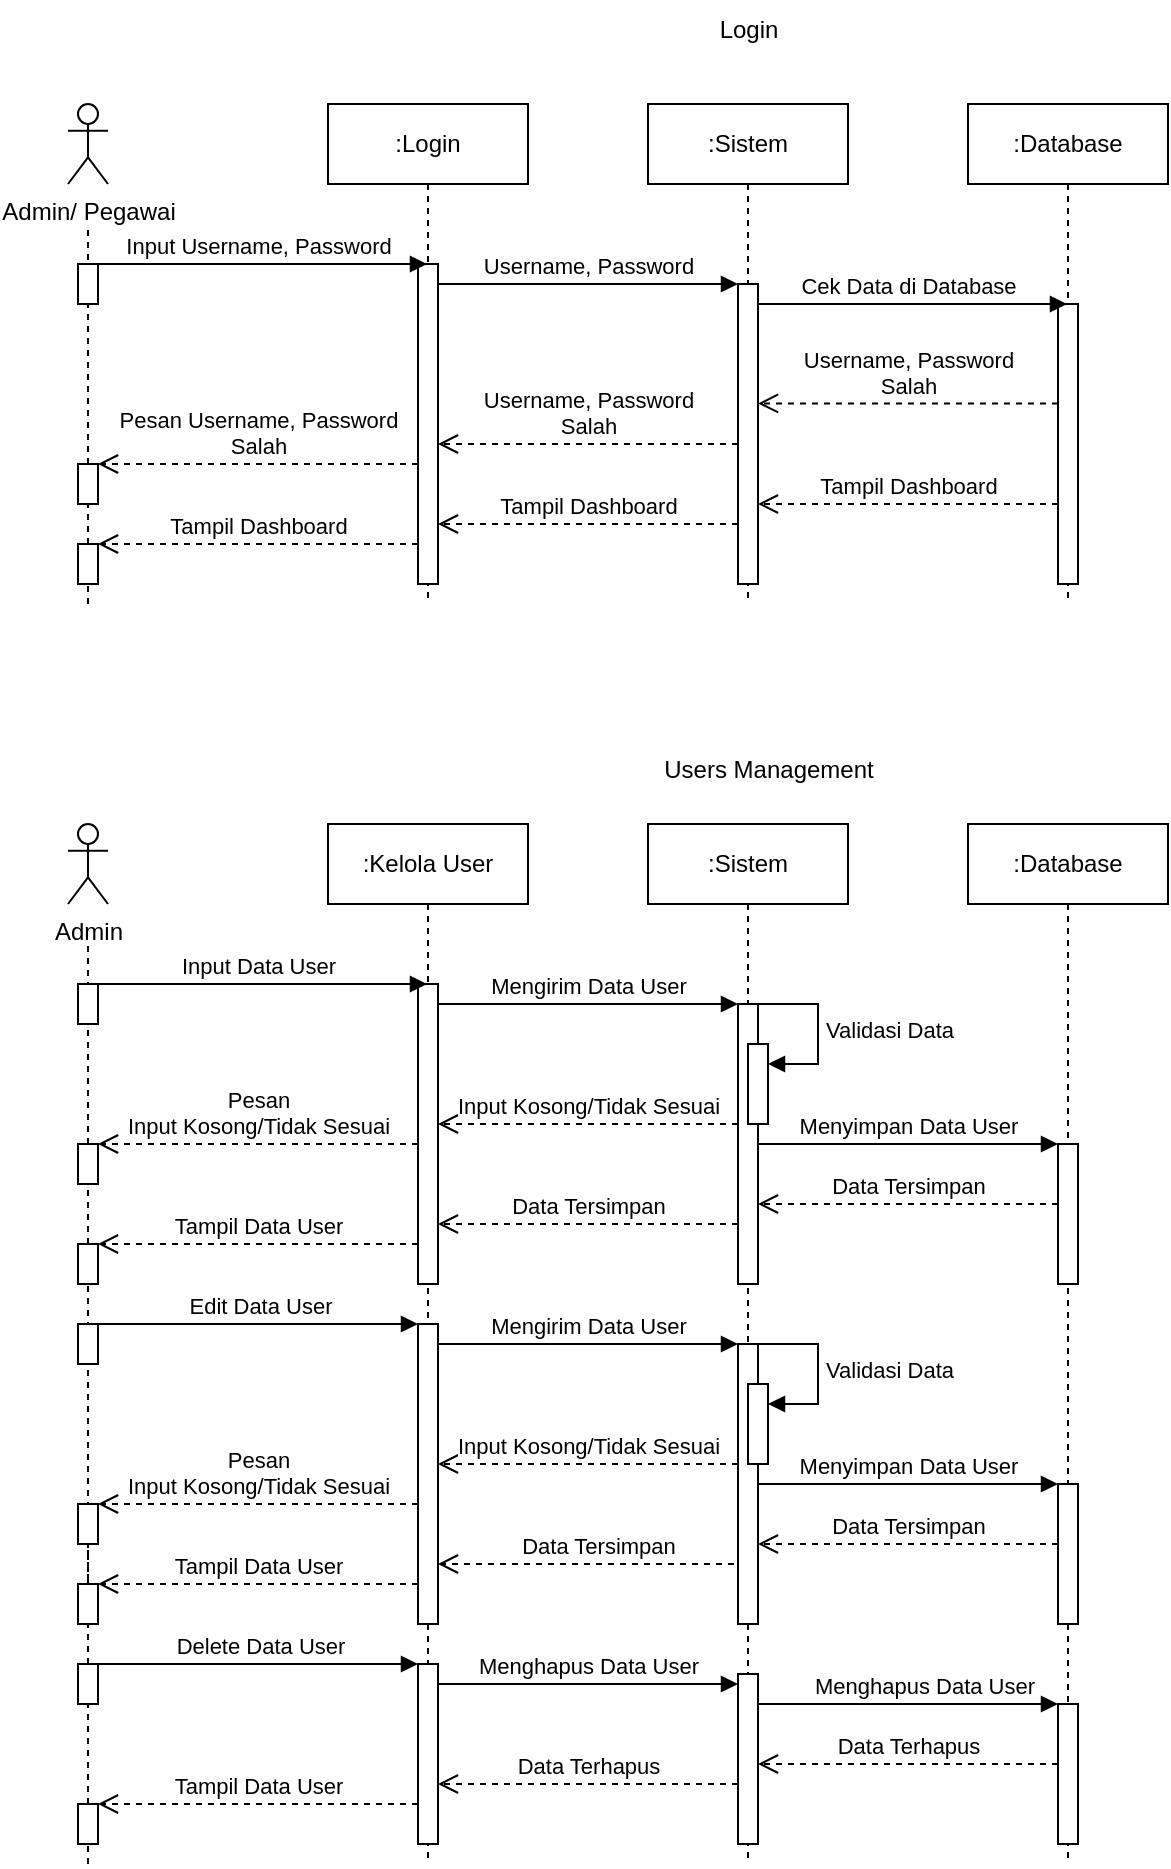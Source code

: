 <mxfile version="21.3.6" type="github">
  <diagram name="Page-1" id="2YBvvXClWsGukQMizWep">
    <mxGraphModel dx="2223" dy="1788" grid="1" gridSize="10" guides="1" tooltips="1" connect="1" arrows="1" fold="1" page="1" pageScale="1" pageWidth="850" pageHeight="1100" math="0" shadow="0">
      <root>
        <mxCell id="0" />
        <mxCell id="1" parent="0" />
        <mxCell id="AbnGZHNqVaBBbmz9DV2W-30" value=":Sistem" style="shape=umlLifeline;perimeter=lifelinePerimeter;whiteSpace=wrap;html=1;container=0;dropTarget=0;collapsible=0;recursiveResize=0;outlineConnect=0;portConstraint=eastwest;newEdgeStyle={&quot;edgeStyle&quot;:&quot;elbowEdgeStyle&quot;,&quot;elbow&quot;:&quot;vertical&quot;,&quot;curved&quot;:0,&quot;rounded&quot;:0};" vertex="1" parent="1">
          <mxGeometry x="260" y="400" width="100" height="520" as="geometry" />
        </mxCell>
        <mxCell id="AbnGZHNqVaBBbmz9DV2W-31" value="" style="html=1;points=[];perimeter=orthogonalPerimeter;outlineConnect=0;targetShapes=umlLifeline;portConstraint=eastwest;newEdgeStyle={&quot;edgeStyle&quot;:&quot;elbowEdgeStyle&quot;,&quot;elbow&quot;:&quot;vertical&quot;,&quot;curved&quot;:0,&quot;rounded&quot;:0};" vertex="1" parent="AbnGZHNqVaBBbmz9DV2W-30">
          <mxGeometry x="45" y="90" width="10" height="140" as="geometry" />
        </mxCell>
        <mxCell id="AbnGZHNqVaBBbmz9DV2W-142" value="" style="html=1;points=[];perimeter=orthogonalPerimeter;outlineConnect=0;targetShapes=umlLifeline;portConstraint=eastwest;newEdgeStyle={&quot;edgeStyle&quot;:&quot;elbowEdgeStyle&quot;,&quot;elbow&quot;:&quot;vertical&quot;,&quot;curved&quot;:0,&quot;rounded&quot;:0};" vertex="1" parent="AbnGZHNqVaBBbmz9DV2W-30">
          <mxGeometry x="50" y="110" width="10" height="40" as="geometry" />
        </mxCell>
        <mxCell id="AbnGZHNqVaBBbmz9DV2W-143" value="Validasi Data" style="html=1;align=left;spacingLeft=2;endArrow=block;rounded=0;edgeStyle=orthogonalEdgeStyle;curved=0;rounded=0;" edge="1" target="AbnGZHNqVaBBbmz9DV2W-142" parent="AbnGZHNqVaBBbmz9DV2W-30">
          <mxGeometry relative="1" as="geometry">
            <mxPoint x="55" y="90" as="sourcePoint" />
            <Array as="points">
              <mxPoint x="85" y="120" />
            </Array>
          </mxGeometry>
        </mxCell>
        <mxCell id="AbnGZHNqVaBBbmz9DV2W-147" value="Validasi Data" style="html=1;align=left;spacingLeft=2;endArrow=block;rounded=0;edgeStyle=orthogonalEdgeStyle;curved=0;rounded=0;" edge="1" target="AbnGZHNqVaBBbmz9DV2W-146" parent="AbnGZHNqVaBBbmz9DV2W-30">
          <mxGeometry relative="1" as="geometry">
            <mxPoint x="55" y="260" as="sourcePoint" />
            <Array as="points">
              <mxPoint x="85" y="290" />
            </Array>
          </mxGeometry>
        </mxCell>
        <mxCell id="AbnGZHNqVaBBbmz9DV2W-148" value="" style="html=1;points=[];perimeter=orthogonalPerimeter;outlineConnect=0;targetShapes=umlLifeline;portConstraint=eastwest;newEdgeStyle={&quot;edgeStyle&quot;:&quot;elbowEdgeStyle&quot;,&quot;elbow&quot;:&quot;vertical&quot;,&quot;curved&quot;:0,&quot;rounded&quot;:0};" vertex="1" parent="AbnGZHNqVaBBbmz9DV2W-30">
          <mxGeometry x="45" y="260" width="10" height="140" as="geometry" />
        </mxCell>
        <mxCell id="AbnGZHNqVaBBbmz9DV2W-146" value="" style="html=1;points=[];perimeter=orthogonalPerimeter;outlineConnect=0;targetShapes=umlLifeline;portConstraint=eastwest;newEdgeStyle={&quot;edgeStyle&quot;:&quot;elbowEdgeStyle&quot;,&quot;elbow&quot;:&quot;vertical&quot;,&quot;curved&quot;:0,&quot;rounded&quot;:0};" vertex="1" parent="AbnGZHNqVaBBbmz9DV2W-30">
          <mxGeometry x="50" y="280" width="10" height="40" as="geometry" />
        </mxCell>
        <mxCell id="AbnGZHNqVaBBbmz9DV2W-131" value="" style="html=1;points=[];perimeter=orthogonalPerimeter;outlineConnect=0;targetShapes=umlLifeline;portConstraint=eastwest;newEdgeStyle={&quot;edgeStyle&quot;:&quot;elbowEdgeStyle&quot;,&quot;elbow&quot;:&quot;vertical&quot;,&quot;curved&quot;:0,&quot;rounded&quot;:0};" vertex="1" parent="AbnGZHNqVaBBbmz9DV2W-30">
          <mxGeometry x="45" y="425" width="10" height="85" as="geometry" />
        </mxCell>
        <mxCell id="AbnGZHNqVaBBbmz9DV2W-24" value="" style="html=1;points=[];perimeter=orthogonalPerimeter;outlineConnect=0;targetShapes=umlLifeline;portConstraint=eastwest;newEdgeStyle={&quot;edgeStyle&quot;:&quot;elbowEdgeStyle&quot;,&quot;elbow&quot;:&quot;vertical&quot;,&quot;curved&quot;:0,&quot;rounded&quot;:0};" vertex="1" parent="1">
          <mxGeometry x="-25" y="220" width="10" height="20" as="geometry" />
        </mxCell>
        <mxCell id="aM9ryv3xv72pqoxQDRHE-1" value=":Login" style="shape=umlLifeline;perimeter=lifelinePerimeter;whiteSpace=wrap;html=1;container=0;dropTarget=0;collapsible=0;recursiveResize=0;outlineConnect=0;portConstraint=eastwest;newEdgeStyle={&quot;edgeStyle&quot;:&quot;elbowEdgeStyle&quot;,&quot;elbow&quot;:&quot;vertical&quot;,&quot;curved&quot;:0,&quot;rounded&quot;:0};" parent="1" vertex="1">
          <mxGeometry x="100" y="40" width="100" height="250" as="geometry" />
        </mxCell>
        <mxCell id="aM9ryv3xv72pqoxQDRHE-2" value="" style="html=1;points=[];perimeter=orthogonalPerimeter;outlineConnect=0;targetShapes=umlLifeline;portConstraint=eastwest;newEdgeStyle={&quot;edgeStyle&quot;:&quot;elbowEdgeStyle&quot;,&quot;elbow&quot;:&quot;vertical&quot;,&quot;curved&quot;:0,&quot;rounded&quot;:0};" parent="aM9ryv3xv72pqoxQDRHE-1" vertex="1">
          <mxGeometry x="45" y="80" width="10" height="160" as="geometry" />
        </mxCell>
        <mxCell id="aM9ryv3xv72pqoxQDRHE-5" value=":Sistem" style="shape=umlLifeline;perimeter=lifelinePerimeter;whiteSpace=wrap;html=1;container=0;dropTarget=0;collapsible=0;recursiveResize=0;outlineConnect=0;portConstraint=eastwest;newEdgeStyle={&quot;edgeStyle&quot;:&quot;elbowEdgeStyle&quot;,&quot;elbow&quot;:&quot;vertical&quot;,&quot;curved&quot;:0,&quot;rounded&quot;:0};" parent="1" vertex="1">
          <mxGeometry x="260" y="40" width="100" height="250" as="geometry" />
        </mxCell>
        <mxCell id="aM9ryv3xv72pqoxQDRHE-6" value="" style="html=1;points=[];perimeter=orthogonalPerimeter;outlineConnect=0;targetShapes=umlLifeline;portConstraint=eastwest;newEdgeStyle={&quot;edgeStyle&quot;:&quot;elbowEdgeStyle&quot;,&quot;elbow&quot;:&quot;vertical&quot;,&quot;curved&quot;:0,&quot;rounded&quot;:0};" parent="aM9ryv3xv72pqoxQDRHE-5" vertex="1">
          <mxGeometry x="45" y="90" width="10" height="150" as="geometry" />
        </mxCell>
        <mxCell id="aM9ryv3xv72pqoxQDRHE-7" value="Username, Password" style="html=1;verticalAlign=bottom;endArrow=block;edgeStyle=elbowEdgeStyle;elbow=vertical;curved=0;rounded=0;" parent="1" source="aM9ryv3xv72pqoxQDRHE-2" target="aM9ryv3xv72pqoxQDRHE-6" edge="1">
          <mxGeometry relative="1" as="geometry">
            <mxPoint x="195" y="140" as="sourcePoint" />
            <Array as="points">
              <mxPoint x="180" y="130" />
            </Array>
            <mxPoint as="offset" />
          </mxGeometry>
        </mxCell>
        <mxCell id="aM9ryv3xv72pqoxQDRHE-8" value="Tampil Dashboard" style="html=1;verticalAlign=bottom;endArrow=open;dashed=1;endSize=8;edgeStyle=elbowEdgeStyle;elbow=vertical;curved=0;rounded=0;" parent="1" source="aM9ryv3xv72pqoxQDRHE-6" target="aM9ryv3xv72pqoxQDRHE-2" edge="1">
          <mxGeometry relative="1" as="geometry">
            <mxPoint x="195" y="215" as="targetPoint" />
            <Array as="points">
              <mxPoint x="270" y="250" />
              <mxPoint x="240" y="280" />
              <mxPoint x="190" y="290" />
            </Array>
          </mxGeometry>
        </mxCell>
        <mxCell id="aM9ryv3xv72pqoxQDRHE-3" value="Input Username, Password" style="html=1;verticalAlign=bottom;startArrow=none;endArrow=block;startSize=8;edgeStyle=elbowEdgeStyle;elbow=vertical;curved=0;rounded=0;startFill=0;" parent="1" target="aM9ryv3xv72pqoxQDRHE-1" edge="1">
          <mxGeometry x="0.005" relative="1" as="geometry">
            <mxPoint x="-19.976" y="120" as="sourcePoint" />
            <mxPoint x="125" y="120" as="targetPoint" />
            <Array as="points">
              <mxPoint x="70" y="120" />
              <mxPoint x="-10" y="120" />
            </Array>
            <mxPoint as="offset" />
          </mxGeometry>
        </mxCell>
        <mxCell id="AbnGZHNqVaBBbmz9DV2W-3" value=":Database" style="shape=umlLifeline;perimeter=lifelinePerimeter;whiteSpace=wrap;html=1;container=1;dropTarget=0;collapsible=0;recursiveResize=0;outlineConnect=0;portConstraint=eastwest;newEdgeStyle={&quot;edgeStyle&quot;:&quot;elbowEdgeStyle&quot;,&quot;elbow&quot;:&quot;vertical&quot;,&quot;curved&quot;:0,&quot;rounded&quot;:0};" vertex="1" parent="1">
          <mxGeometry x="420" y="40" width="100" height="250" as="geometry" />
        </mxCell>
        <mxCell id="AbnGZHNqVaBBbmz9DV2W-5" value="" style="html=1;points=[];perimeter=orthogonalPerimeter;outlineConnect=0;targetShapes=umlLifeline;portConstraint=eastwest;newEdgeStyle={&quot;edgeStyle&quot;:&quot;elbowEdgeStyle&quot;,&quot;elbow&quot;:&quot;vertical&quot;,&quot;curved&quot;:0,&quot;rounded&quot;:0};" vertex="1" parent="AbnGZHNqVaBBbmz9DV2W-3">
          <mxGeometry x="45" y="100" width="10" height="140" as="geometry" />
        </mxCell>
        <mxCell id="AbnGZHNqVaBBbmz9DV2W-6" value="Cek Data di Database" style="html=1;verticalAlign=bottom;endArrow=block;edgeStyle=elbowEdgeStyle;elbow=vertical;curved=0;rounded=0;" edge="1" target="AbnGZHNqVaBBbmz9DV2W-3" parent="1" source="aM9ryv3xv72pqoxQDRHE-6">
          <mxGeometry x="-0.029" relative="1" as="geometry">
            <mxPoint x="300" y="140" as="sourcePoint" />
            <Array as="points">
              <mxPoint x="350" y="140" />
              <mxPoint x="310" y="160" />
            </Array>
            <mxPoint as="offset" />
          </mxGeometry>
        </mxCell>
        <mxCell id="AbnGZHNqVaBBbmz9DV2W-7" value="Tampil Dashboard" style="html=1;verticalAlign=bottom;endArrow=open;dashed=1;endSize=8;edgeStyle=elbowEdgeStyle;elbow=vertical;curved=0;rounded=0;" edge="1" source="AbnGZHNqVaBBbmz9DV2W-5" parent="1" target="aM9ryv3xv72pqoxQDRHE-6">
          <mxGeometry relative="1" as="geometry">
            <mxPoint x="300" y="215" as="targetPoint" />
            <Array as="points">
              <mxPoint x="410" y="240" />
              <mxPoint x="400" y="260" />
            </Array>
          </mxGeometry>
        </mxCell>
        <mxCell id="aM9ryv3xv72pqoxQDRHE-10" value="Username, Password&lt;br style=&quot;border-color: var(--border-color);&quot;&gt;Salah" style="html=1;verticalAlign=bottom;endArrow=open;dashed=1;endSize=8;edgeStyle=elbowEdgeStyle;elbow=vertical;curved=0;rounded=0;" parent="1" source="aM9ryv3xv72pqoxQDRHE-6" target="aM9ryv3xv72pqoxQDRHE-2" edge="1">
          <mxGeometry relative="1" as="geometry">
            <mxPoint x="140" y="240" as="targetPoint" />
            <Array as="points">
              <mxPoint x="280" y="210" />
              <mxPoint x="260" y="220" />
              <mxPoint x="180" y="240" />
            </Array>
            <mxPoint x="175" y="245" as="sourcePoint" />
          </mxGeometry>
        </mxCell>
        <mxCell id="AbnGZHNqVaBBbmz9DV2W-13" value="Pesan Username, Password&lt;br style=&quot;border-color: var(--border-color);&quot;&gt;Salah" style="html=1;verticalAlign=bottom;endArrow=open;dashed=1;endSize=8;edgeStyle=elbowEdgeStyle;elbow=vertical;curved=0;rounded=0;" edge="1" parent="1" source="aM9ryv3xv72pqoxQDRHE-2" target="AbnGZHNqVaBBbmz9DV2W-24">
          <mxGeometry relative="1" as="geometry">
            <mxPoint x="-20" y="240" as="targetPoint" />
            <Array as="points">
              <mxPoint x="100" y="220" />
              <mxPoint x="130" y="230" />
              <mxPoint x="25" y="240" />
            </Array>
            <mxPoint x="130" y="240" as="sourcePoint" />
          </mxGeometry>
        </mxCell>
        <mxCell id="AbnGZHNqVaBBbmz9DV2W-15" value="Username, Password &lt;br&gt;Salah" style="html=1;verticalAlign=bottom;endArrow=open;dashed=1;endSize=8;edgeStyle=elbowEdgeStyle;elbow=vertical;curved=0;rounded=0;" edge="1" parent="1">
          <mxGeometry relative="1" as="geometry">
            <mxPoint x="315" y="189.71" as="targetPoint" />
            <mxPoint x="465" y="189.71" as="sourcePoint" />
            <Array as="points">
              <mxPoint x="410" y="189.71" />
              <mxPoint x="430" y="199.71" />
            </Array>
          </mxGeometry>
        </mxCell>
        <mxCell id="AbnGZHNqVaBBbmz9DV2W-20" value="Admin/ Pegawai" style="shape=umlActor;verticalLabelPosition=bottom;verticalAlign=top;html=1;" vertex="1" parent="1">
          <mxGeometry x="-30" y="40" width="20" height="40" as="geometry" />
        </mxCell>
        <mxCell id="AbnGZHNqVaBBbmz9DV2W-22" value="" style="endArrow=none;dashed=1;html=1;rounded=0;" edge="1" parent="1" source="AbnGZHNqVaBBbmz9DV2W-24">
          <mxGeometry width="50" height="50" relative="1" as="geometry">
            <mxPoint x="-20" y="340" as="sourcePoint" />
            <mxPoint x="-20" y="100" as="targetPoint" />
          </mxGeometry>
        </mxCell>
        <mxCell id="AbnGZHNqVaBBbmz9DV2W-23" value="" style="html=1;points=[];perimeter=orthogonalPerimeter;outlineConnect=0;targetShapes=umlLifeline;portConstraint=eastwest;newEdgeStyle={&quot;edgeStyle&quot;:&quot;elbowEdgeStyle&quot;,&quot;elbow&quot;:&quot;vertical&quot;,&quot;curved&quot;:0,&quot;rounded&quot;:0};" vertex="1" parent="1">
          <mxGeometry x="-25" y="120" width="10" height="20" as="geometry" />
        </mxCell>
        <mxCell id="AbnGZHNqVaBBbmz9DV2W-25" value="" style="endArrow=none;dashed=1;html=1;rounded=0;" edge="1" parent="1" source="AbnGZHNqVaBBbmz9DV2W-26" target="AbnGZHNqVaBBbmz9DV2W-24">
          <mxGeometry width="50" height="50" relative="1" as="geometry">
            <mxPoint x="-20" y="340" as="sourcePoint" />
            <mxPoint x="-20" y="100" as="targetPoint" />
          </mxGeometry>
        </mxCell>
        <mxCell id="AbnGZHNqVaBBbmz9DV2W-14" value="Tampil Dashboard" style="html=1;verticalAlign=bottom;endArrow=open;dashed=1;endSize=8;edgeStyle=elbowEdgeStyle;elbow=vertical;curved=0;rounded=0;" edge="1" parent="1" source="aM9ryv3xv72pqoxQDRHE-2" target="AbnGZHNqVaBBbmz9DV2W-26">
          <mxGeometry relative="1" as="geometry">
            <mxPoint x="-20" y="300" as="targetPoint" />
            <Array as="points">
              <mxPoint x="120" y="260" />
              <mxPoint x="70" y="300" />
              <mxPoint x="20" y="280" />
              <mxPoint x="35" y="290" />
            </Array>
            <mxPoint x="120" y="290" as="sourcePoint" />
          </mxGeometry>
        </mxCell>
        <mxCell id="AbnGZHNqVaBBbmz9DV2W-27" value="" style="html=1;points=[];perimeter=orthogonalPerimeter;outlineConnect=0;targetShapes=umlLifeline;portConstraint=eastwest;newEdgeStyle={&quot;edgeStyle&quot;:&quot;elbowEdgeStyle&quot;,&quot;elbow&quot;:&quot;vertical&quot;,&quot;curved&quot;:0,&quot;rounded&quot;:0};" vertex="1" parent="1">
          <mxGeometry x="-25" y="560" width="10" height="20" as="geometry" />
        </mxCell>
        <mxCell id="AbnGZHNqVaBBbmz9DV2W-28" value=":Kelola User" style="shape=umlLifeline;perimeter=lifelinePerimeter;whiteSpace=wrap;html=1;container=0;dropTarget=0;collapsible=0;recursiveResize=0;outlineConnect=0;portConstraint=eastwest;newEdgeStyle={&quot;edgeStyle&quot;:&quot;elbowEdgeStyle&quot;,&quot;elbow&quot;:&quot;vertical&quot;,&quot;curved&quot;:0,&quot;rounded&quot;:0};" vertex="1" parent="1">
          <mxGeometry x="100" y="400" width="100" height="520" as="geometry" />
        </mxCell>
        <mxCell id="AbnGZHNqVaBBbmz9DV2W-29" value="" style="html=1;points=[];perimeter=orthogonalPerimeter;outlineConnect=0;targetShapes=umlLifeline;portConstraint=eastwest;newEdgeStyle={&quot;edgeStyle&quot;:&quot;elbowEdgeStyle&quot;,&quot;elbow&quot;:&quot;vertical&quot;,&quot;curved&quot;:0,&quot;rounded&quot;:0};" vertex="1" parent="AbnGZHNqVaBBbmz9DV2W-28">
          <mxGeometry x="45" y="80" width="10" height="150" as="geometry" />
        </mxCell>
        <mxCell id="AbnGZHNqVaBBbmz9DV2W-130" value="" style="html=1;points=[];perimeter=orthogonalPerimeter;outlineConnect=0;targetShapes=umlLifeline;portConstraint=eastwest;newEdgeStyle={&quot;edgeStyle&quot;:&quot;elbowEdgeStyle&quot;,&quot;elbow&quot;:&quot;vertical&quot;,&quot;curved&quot;:0,&quot;rounded&quot;:0};" vertex="1" parent="AbnGZHNqVaBBbmz9DV2W-28">
          <mxGeometry x="45" y="420" width="10" height="90" as="geometry" />
        </mxCell>
        <mxCell id="AbnGZHNqVaBBbmz9DV2W-32" value="Mengirim Data User" style="html=1;verticalAlign=bottom;endArrow=block;edgeStyle=elbowEdgeStyle;elbow=vertical;curved=0;rounded=0;" edge="1" source="AbnGZHNqVaBBbmz9DV2W-29" target="AbnGZHNqVaBBbmz9DV2W-31" parent="1">
          <mxGeometry relative="1" as="geometry">
            <mxPoint x="195" y="500" as="sourcePoint" />
            <Array as="points">
              <mxPoint x="180" y="490" />
            </Array>
            <mxPoint as="offset" />
          </mxGeometry>
        </mxCell>
        <mxCell id="AbnGZHNqVaBBbmz9DV2W-33" value="Data Tersimpan" style="html=1;verticalAlign=bottom;endArrow=open;dashed=1;endSize=8;edgeStyle=elbowEdgeStyle;elbow=vertical;curved=0;rounded=0;" edge="1" source="AbnGZHNqVaBBbmz9DV2W-31" target="AbnGZHNqVaBBbmz9DV2W-29" parent="1">
          <mxGeometry relative="1" as="geometry">
            <mxPoint x="195" y="575" as="targetPoint" />
            <Array as="points">
              <mxPoint x="270" y="600" />
              <mxPoint x="290" y="610" />
              <mxPoint x="240" y="640" />
              <mxPoint x="190" y="650" />
            </Array>
          </mxGeometry>
        </mxCell>
        <mxCell id="AbnGZHNqVaBBbmz9DV2W-34" value="Input Data User" style="html=1;verticalAlign=bottom;startArrow=none;endArrow=block;startSize=8;edgeStyle=elbowEdgeStyle;elbow=vertical;curved=0;rounded=0;startFill=0;" edge="1" target="AbnGZHNqVaBBbmz9DV2W-28" parent="1">
          <mxGeometry x="0.005" relative="1" as="geometry">
            <mxPoint x="-19.976" y="480" as="sourcePoint" />
            <mxPoint x="125" y="480" as="targetPoint" />
            <Array as="points">
              <mxPoint x="70" y="480" />
              <mxPoint x="-10" y="480" />
            </Array>
            <mxPoint as="offset" />
          </mxGeometry>
        </mxCell>
        <mxCell id="AbnGZHNqVaBBbmz9DV2W-35" value=":Database" style="shape=umlLifeline;perimeter=lifelinePerimeter;whiteSpace=wrap;html=1;container=1;dropTarget=0;collapsible=0;recursiveResize=0;outlineConnect=0;portConstraint=eastwest;newEdgeStyle={&quot;edgeStyle&quot;:&quot;elbowEdgeStyle&quot;,&quot;elbow&quot;:&quot;vertical&quot;,&quot;curved&quot;:0,&quot;rounded&quot;:0};" vertex="1" parent="1">
          <mxGeometry x="420" y="400" width="100" height="520" as="geometry" />
        </mxCell>
        <mxCell id="AbnGZHNqVaBBbmz9DV2W-36" value="" style="html=1;points=[];perimeter=orthogonalPerimeter;outlineConnect=0;targetShapes=umlLifeline;portConstraint=eastwest;newEdgeStyle={&quot;edgeStyle&quot;:&quot;elbowEdgeStyle&quot;,&quot;elbow&quot;:&quot;vertical&quot;,&quot;curved&quot;:0,&quot;rounded&quot;:0};" vertex="1" parent="AbnGZHNqVaBBbmz9DV2W-35">
          <mxGeometry x="45" y="160" width="10" height="70" as="geometry" />
        </mxCell>
        <mxCell id="AbnGZHNqVaBBbmz9DV2W-132" value="" style="html=1;points=[];perimeter=orthogonalPerimeter;outlineConnect=0;targetShapes=umlLifeline;portConstraint=eastwest;newEdgeStyle={&quot;edgeStyle&quot;:&quot;elbowEdgeStyle&quot;,&quot;elbow&quot;:&quot;vertical&quot;,&quot;curved&quot;:0,&quot;rounded&quot;:0};" vertex="1" parent="AbnGZHNqVaBBbmz9DV2W-35">
          <mxGeometry x="45" y="440" width="10" height="70" as="geometry" />
        </mxCell>
        <mxCell id="AbnGZHNqVaBBbmz9DV2W-42" value="Data Tersimpan" style="html=1;verticalAlign=bottom;endArrow=open;dashed=1;endSize=8;edgeStyle=elbowEdgeStyle;elbow=vertical;curved=0;rounded=0;" edge="1" source="AbnGZHNqVaBBbmz9DV2W-36" target="AbnGZHNqVaBBbmz9DV2W-31" parent="1">
          <mxGeometry relative="1" as="geometry">
            <mxPoint x="300" y="575" as="targetPoint" />
            <Array as="points">
              <mxPoint x="450" y="590" />
              <mxPoint x="420" y="600" />
              <mxPoint x="400" y="620" />
            </Array>
          </mxGeometry>
        </mxCell>
        <mxCell id="AbnGZHNqVaBBbmz9DV2W-43" value="Input Kosong/Tidak Sesuai" style="html=1;verticalAlign=bottom;endArrow=open;dashed=1;endSize=8;edgeStyle=elbowEdgeStyle;elbow=vertical;curved=0;rounded=0;" edge="1" source="AbnGZHNqVaBBbmz9DV2W-31" target="AbnGZHNqVaBBbmz9DV2W-29" parent="1">
          <mxGeometry relative="1" as="geometry">
            <mxPoint x="140" y="600" as="targetPoint" />
            <Array as="points">
              <mxPoint x="290" y="550" />
              <mxPoint x="250" y="560" />
              <mxPoint x="260" y="580" />
              <mxPoint x="180" y="600" />
            </Array>
            <mxPoint x="175" y="605" as="sourcePoint" />
          </mxGeometry>
        </mxCell>
        <mxCell id="AbnGZHNqVaBBbmz9DV2W-46" value="Pesan &lt;br&gt;Input Kosong/Tidak Sesuai" style="html=1;verticalAlign=bottom;endArrow=open;dashed=1;endSize=8;edgeStyle=elbowEdgeStyle;elbow=vertical;curved=0;rounded=0;" edge="1" source="AbnGZHNqVaBBbmz9DV2W-29" target="AbnGZHNqVaBBbmz9DV2W-27" parent="1">
          <mxGeometry relative="1" as="geometry">
            <mxPoint x="-20" y="600" as="targetPoint" />
            <Array as="points">
              <mxPoint x="140" y="560" />
              <mxPoint x="80" y="570" />
              <mxPoint x="25" y="600" />
            </Array>
            <mxPoint x="130" y="600" as="sourcePoint" />
          </mxGeometry>
        </mxCell>
        <mxCell id="AbnGZHNqVaBBbmz9DV2W-48" value="Admin" style="shape=umlActor;verticalLabelPosition=bottom;verticalAlign=top;html=1;" vertex="1" parent="1">
          <mxGeometry x="-30" y="400" width="20" height="40" as="geometry" />
        </mxCell>
        <mxCell id="AbnGZHNqVaBBbmz9DV2W-49" value="" style="endArrow=none;dashed=1;html=1;rounded=0;" edge="1" source="AbnGZHNqVaBBbmz9DV2W-27" parent="1">
          <mxGeometry width="50" height="50" relative="1" as="geometry">
            <mxPoint x="-20" y="700" as="sourcePoint" />
            <mxPoint x="-20" y="460" as="targetPoint" />
          </mxGeometry>
        </mxCell>
        <mxCell id="AbnGZHNqVaBBbmz9DV2W-50" value="" style="html=1;points=[];perimeter=orthogonalPerimeter;outlineConnect=0;targetShapes=umlLifeline;portConstraint=eastwest;newEdgeStyle={&quot;edgeStyle&quot;:&quot;elbowEdgeStyle&quot;,&quot;elbow&quot;:&quot;vertical&quot;,&quot;curved&quot;:0,&quot;rounded&quot;:0};" vertex="1" parent="1">
          <mxGeometry x="-25" y="480" width="10" height="20" as="geometry" />
        </mxCell>
        <mxCell id="AbnGZHNqVaBBbmz9DV2W-51" value="" style="endArrow=none;dashed=1;html=1;rounded=0;" edge="1" target="AbnGZHNqVaBBbmz9DV2W-27" parent="1" source="AbnGZHNqVaBBbmz9DV2W-127">
          <mxGeometry width="50" height="50" relative="1" as="geometry">
            <mxPoint x="-20" y="920" as="sourcePoint" />
            <mxPoint x="-20" y="460" as="targetPoint" />
          </mxGeometry>
        </mxCell>
        <mxCell id="AbnGZHNqVaBBbmz9DV2W-53" value="Tampil Data User" style="html=1;verticalAlign=bottom;endArrow=open;dashed=1;endSize=8;edgeStyle=elbowEdgeStyle;elbow=vertical;curved=0;rounded=0;" edge="1" source="AbnGZHNqVaBBbmz9DV2W-29" target="AbnGZHNqVaBBbmz9DV2W-52" parent="1">
          <mxGeometry relative="1" as="geometry">
            <mxPoint x="-20" y="660" as="targetPoint" />
            <Array as="points">
              <mxPoint x="120" y="610" />
              <mxPoint x="140" y="620" />
              <mxPoint x="70" y="660" />
              <mxPoint x="20" y="640" />
              <mxPoint x="35" y="650" />
            </Array>
            <mxPoint x="120" y="650" as="sourcePoint" />
          </mxGeometry>
        </mxCell>
        <mxCell id="AbnGZHNqVaBBbmz9DV2W-54" value="Login" style="text;html=1;align=center;verticalAlign=middle;resizable=0;points=[];autosize=1;strokeColor=none;fillColor=none;" vertex="1" parent="1">
          <mxGeometry x="285" y="-12" width="50" height="30" as="geometry" />
        </mxCell>
        <mxCell id="AbnGZHNqVaBBbmz9DV2W-55" value="Users Management" style="text;html=1;align=center;verticalAlign=middle;resizable=0;points=[];autosize=1;strokeColor=none;fillColor=none;" vertex="1" parent="1">
          <mxGeometry x="255" y="358" width="130" height="30" as="geometry" />
        </mxCell>
        <mxCell id="AbnGZHNqVaBBbmz9DV2W-103" value="Mengirim Data User" style="html=1;verticalAlign=bottom;endArrow=block;edgeStyle=elbowEdgeStyle;elbow=vertical;curved=0;rounded=0;" edge="1" source="AbnGZHNqVaBBbmz9DV2W-101" parent="1">
          <mxGeometry relative="1" as="geometry">
            <mxPoint x="195" y="700" as="sourcePoint" />
            <Array as="points">
              <mxPoint x="270" y="660" />
              <mxPoint x="180" y="690" />
            </Array>
            <mxPoint x="305" y="660" as="targetPoint" />
            <mxPoint as="offset" />
          </mxGeometry>
        </mxCell>
        <mxCell id="AbnGZHNqVaBBbmz9DV2W-104" value="Data Tersimpan" style="html=1;verticalAlign=bottom;endArrow=open;dashed=1;endSize=8;edgeStyle=elbowEdgeStyle;elbow=vertical;curved=0;rounded=0;" edge="1" target="AbnGZHNqVaBBbmz9DV2W-101" parent="1">
          <mxGeometry relative="1" as="geometry">
            <mxPoint x="195" y="775" as="targetPoint" />
            <Array as="points">
              <mxPoint x="280" y="770" />
              <mxPoint x="280" y="780" />
              <mxPoint x="290" y="810" />
              <mxPoint x="240" y="840" />
              <mxPoint x="190" y="850" />
            </Array>
            <mxPoint x="305" y="780" as="sourcePoint" />
          </mxGeometry>
        </mxCell>
        <mxCell id="AbnGZHNqVaBBbmz9DV2W-105" value="Edit Data User" style="html=1;verticalAlign=bottom;startArrow=none;endArrow=block;startSize=8;edgeStyle=elbowEdgeStyle;elbow=vertical;curved=0;rounded=0;startFill=0;" edge="1" parent="1" target="AbnGZHNqVaBBbmz9DV2W-101">
          <mxGeometry x="0.005" relative="1" as="geometry">
            <mxPoint x="-14.996" y="650" as="sourcePoint" />
            <mxPoint x="154.98" y="650" as="targetPoint" />
            <Array as="points">
              <mxPoint x="74.98" y="650" />
              <mxPoint x="-5.02" y="650" />
            </Array>
            <mxPoint as="offset" />
          </mxGeometry>
        </mxCell>
        <mxCell id="AbnGZHNqVaBBbmz9DV2W-112" value="Input Kosong/Tidak Sesuai" style="html=1;verticalAlign=bottom;endArrow=open;dashed=1;endSize=8;edgeStyle=elbowEdgeStyle;elbow=vertical;curved=0;rounded=0;" edge="1" target="AbnGZHNqVaBBbmz9DV2W-101" parent="1">
          <mxGeometry relative="1" as="geometry">
            <mxPoint x="140" y="800" as="targetPoint" />
            <Array as="points">
              <mxPoint x="300" y="720" />
              <mxPoint x="280" y="730" />
              <mxPoint x="300" y="720" />
              <mxPoint x="250" y="760" />
              <mxPoint x="260" y="780" />
              <mxPoint x="180" y="800" />
            </Array>
            <mxPoint x="305" y="720" as="sourcePoint" />
          </mxGeometry>
        </mxCell>
        <mxCell id="AbnGZHNqVaBBbmz9DV2W-115" value="Pesan &lt;br&gt;Input Kosong/Tidak Sesuai" style="html=1;verticalAlign=bottom;endArrow=open;dashed=1;endSize=8;edgeStyle=elbowEdgeStyle;elbow=vertical;curved=0;rounded=0;" edge="1" source="AbnGZHNqVaBBbmz9DV2W-101" target="AbnGZHNqVaBBbmz9DV2W-100" parent="1">
          <mxGeometry relative="1" as="geometry">
            <mxPoint x="-20" y="800" as="targetPoint" />
            <Array as="points">
              <mxPoint x="80" y="740" />
              <mxPoint x="25" y="800" />
            </Array>
            <mxPoint x="130" y="800" as="sourcePoint" />
          </mxGeometry>
        </mxCell>
        <mxCell id="AbnGZHNqVaBBbmz9DV2W-117" value="" style="html=1;points=[];perimeter=orthogonalPerimeter;outlineConnect=0;targetShapes=umlLifeline;portConstraint=eastwest;newEdgeStyle={&quot;edgeStyle&quot;:&quot;elbowEdgeStyle&quot;,&quot;elbow&quot;:&quot;vertical&quot;,&quot;curved&quot;:0,&quot;rounded&quot;:0};" vertex="1" parent="1">
          <mxGeometry x="-25" y="650" width="10" height="20" as="geometry" />
        </mxCell>
        <mxCell id="AbnGZHNqVaBBbmz9DV2W-118" value="" style="html=1;points=[];perimeter=orthogonalPerimeter;outlineConnect=0;targetShapes=umlLifeline;portConstraint=eastwest;newEdgeStyle={&quot;edgeStyle&quot;:&quot;elbowEdgeStyle&quot;,&quot;elbow&quot;:&quot;vertical&quot;,&quot;curved&quot;:0,&quot;rounded&quot;:0};" vertex="1" parent="1">
          <mxGeometry x="-25" y="780" width="10" height="20" as="geometry" />
        </mxCell>
        <mxCell id="AbnGZHNqVaBBbmz9DV2W-119" value="Tampil Data User" style="html=1;verticalAlign=bottom;endArrow=open;dashed=1;endSize=8;edgeStyle=elbowEdgeStyle;elbow=vertical;curved=0;rounded=0;" edge="1" source="AbnGZHNqVaBBbmz9DV2W-101" target="AbnGZHNqVaBBbmz9DV2W-118" parent="1">
          <mxGeometry relative="1" as="geometry">
            <mxPoint x="-20" y="860" as="targetPoint" />
            <Array as="points">
              <mxPoint x="100" y="780" />
              <mxPoint x="120" y="790" />
              <mxPoint x="140" y="820" />
              <mxPoint x="70" y="860" />
              <mxPoint x="20" y="840" />
              <mxPoint x="35" y="850" />
            </Array>
            <mxPoint x="120" y="850" as="sourcePoint" />
          </mxGeometry>
        </mxCell>
        <mxCell id="AbnGZHNqVaBBbmz9DV2W-101" value="" style="html=1;points=[];perimeter=orthogonalPerimeter;outlineConnect=0;targetShapes=umlLifeline;portConstraint=eastwest;newEdgeStyle={&quot;edgeStyle&quot;:&quot;elbowEdgeStyle&quot;,&quot;elbow&quot;:&quot;vertical&quot;,&quot;curved&quot;:0,&quot;rounded&quot;:0};" vertex="1" parent="1">
          <mxGeometry x="145" y="650" width="10" height="150" as="geometry" />
        </mxCell>
        <mxCell id="AbnGZHNqVaBBbmz9DV2W-106" value="" style="html=1;points=[];perimeter=orthogonalPerimeter;outlineConnect=0;targetShapes=umlLifeline;portConstraint=eastwest;newEdgeStyle={&quot;edgeStyle&quot;:&quot;elbowEdgeStyle&quot;,&quot;elbow&quot;:&quot;vertical&quot;,&quot;curved&quot;:0,&quot;rounded&quot;:0};" vertex="1" parent="1">
          <mxGeometry x="465" y="730" width="10" height="70" as="geometry" />
        </mxCell>
        <mxCell id="AbnGZHNqVaBBbmz9DV2W-111" value="Data Tersimpan" style="html=1;verticalAlign=bottom;endArrow=open;dashed=1;endSize=8;edgeStyle=elbowEdgeStyle;elbow=vertical;curved=0;rounded=0;" edge="1" source="AbnGZHNqVaBBbmz9DV2W-106" target="AbnGZHNqVaBBbmz9DV2W-148" parent="1">
          <mxGeometry relative="1" as="geometry">
            <mxPoint x="315" y="770" as="targetPoint" />
            <Array as="points">
              <mxPoint x="450" y="760" />
              <mxPoint x="460" y="770" />
              <mxPoint x="430" y="770" />
              <mxPoint x="420" y="760" />
              <mxPoint x="400" y="780" />
            </Array>
          </mxGeometry>
        </mxCell>
        <mxCell id="AbnGZHNqVaBBbmz9DV2W-120" value="" style="endArrow=none;dashed=1;html=1;rounded=0;" edge="1" parent="1" source="AbnGZHNqVaBBbmz9DV2W-118" target="AbnGZHNqVaBBbmz9DV2W-100">
          <mxGeometry width="50" height="50" relative="1" as="geometry">
            <mxPoint x="-20" y="820" as="sourcePoint" />
            <mxPoint x="-20" y="570" as="targetPoint" />
          </mxGeometry>
        </mxCell>
        <mxCell id="AbnGZHNqVaBBbmz9DV2W-100" value="" style="html=1;points=[];perimeter=orthogonalPerimeter;outlineConnect=0;targetShapes=umlLifeline;portConstraint=eastwest;newEdgeStyle={&quot;edgeStyle&quot;:&quot;elbowEdgeStyle&quot;,&quot;elbow&quot;:&quot;vertical&quot;,&quot;curved&quot;:0,&quot;rounded&quot;:0};" vertex="1" parent="1">
          <mxGeometry x="-25" y="740" width="10" height="20" as="geometry" />
        </mxCell>
        <mxCell id="AbnGZHNqVaBBbmz9DV2W-122" value="Menghapus Data User" style="html=1;verticalAlign=bottom;endArrow=block;edgeStyle=elbowEdgeStyle;elbow=vertical;curved=0;rounded=0;" edge="1" source="AbnGZHNqVaBBbmz9DV2W-130" target="AbnGZHNqVaBBbmz9DV2W-131" parent="1">
          <mxGeometry relative="1" as="geometry">
            <mxPoint x="195" y="910" as="sourcePoint" />
            <Array as="points">
              <mxPoint x="280" y="830" />
              <mxPoint x="270" y="870" />
              <mxPoint x="180" y="900" />
            </Array>
            <mxPoint as="offset" />
          </mxGeometry>
        </mxCell>
        <mxCell id="AbnGZHNqVaBBbmz9DV2W-123" value="Data Terhapus" style="html=1;verticalAlign=bottom;endArrow=open;dashed=1;endSize=8;edgeStyle=elbowEdgeStyle;elbow=vertical;curved=0;rounded=0;" edge="1" source="AbnGZHNqVaBBbmz9DV2W-131" target="AbnGZHNqVaBBbmz9DV2W-130" parent="1">
          <mxGeometry relative="1" as="geometry">
            <mxPoint x="195" y="985" as="targetPoint" />
            <Array as="points">
              <mxPoint x="280" y="880" />
              <mxPoint x="290" y="890" />
              <mxPoint x="220" y="920" />
              <mxPoint x="280" y="990" />
              <mxPoint x="290" y="1020" />
              <mxPoint x="240" y="1050" />
              <mxPoint x="190" y="1060" />
            </Array>
          </mxGeometry>
        </mxCell>
        <mxCell id="AbnGZHNqVaBBbmz9DV2W-124" value="Delete Data User" style="html=1;verticalAlign=bottom;startArrow=none;endArrow=block;startSize=8;edgeStyle=elbowEdgeStyle;elbow=vertical;curved=0;rounded=0;startFill=0;" edge="1" target="AbnGZHNqVaBBbmz9DV2W-130" parent="1" source="AbnGZHNqVaBBbmz9DV2W-127">
          <mxGeometry x="0.005" relative="1" as="geometry">
            <mxPoint x="-14.996" y="860" as="sourcePoint" />
            <mxPoint x="154.98" y="860" as="targetPoint" />
            <Array as="points">
              <mxPoint x="100" y="820" />
              <mxPoint x="74.98" y="860" />
              <mxPoint x="-5.02" y="860" />
            </Array>
            <mxPoint as="offset" />
          </mxGeometry>
        </mxCell>
        <mxCell id="AbnGZHNqVaBBbmz9DV2W-129" value="Tampil Data User" style="html=1;verticalAlign=bottom;endArrow=open;dashed=1;endSize=8;edgeStyle=elbowEdgeStyle;elbow=vertical;curved=0;rounded=0;" edge="1" source="AbnGZHNqVaBBbmz9DV2W-130" target="AbnGZHNqVaBBbmz9DV2W-128" parent="1">
          <mxGeometry relative="1" as="geometry">
            <mxPoint x="-20" y="1070" as="targetPoint" />
            <Array as="points">
              <mxPoint x="130" y="890" />
              <mxPoint x="120" y="930" />
              <mxPoint x="120" y="1000" />
              <mxPoint x="140" y="1030" />
              <mxPoint x="70" y="1070" />
              <mxPoint x="20" y="1050" />
              <mxPoint x="35" y="1060" />
            </Array>
            <mxPoint x="120" y="1060" as="sourcePoint" />
          </mxGeometry>
        </mxCell>
        <mxCell id="AbnGZHNqVaBBbmz9DV2W-135" value="Menghapus Data User" style="html=1;verticalAlign=bottom;endArrow=block;edgeStyle=elbowEdgeStyle;elbow=vertical;curved=0;rounded=0;" edge="1" source="AbnGZHNqVaBBbmz9DV2W-131" target="AbnGZHNqVaBBbmz9DV2W-132" parent="1">
          <mxGeometry x="0.1" relative="1" as="geometry">
            <mxPoint x="300" y="870" as="sourcePoint" />
            <mxPoint x="470" y="880" as="targetPoint" />
            <Array as="points">
              <mxPoint x="360" y="840" />
              <mxPoint x="370" y="880" />
              <mxPoint x="350" y="870" />
              <mxPoint x="310" y="890" />
            </Array>
            <mxPoint as="offset" />
          </mxGeometry>
        </mxCell>
        <mxCell id="AbnGZHNqVaBBbmz9DV2W-136" value="Data Terhapus" style="html=1;verticalAlign=bottom;endArrow=open;dashed=1;endSize=8;edgeStyle=elbowEdgeStyle;elbow=vertical;curved=0;rounded=0;" edge="1" source="AbnGZHNqVaBBbmz9DV2W-132" target="AbnGZHNqVaBBbmz9DV2W-131" parent="1">
          <mxGeometry x="0.002" relative="1" as="geometry">
            <mxPoint x="300" y="945" as="targetPoint" />
            <Array as="points">
              <mxPoint x="440" y="870" />
              <mxPoint x="420" y="875" />
              <mxPoint x="440" y="910" />
              <mxPoint x="450" y="930" />
              <mxPoint x="460" y="980" />
              <mxPoint x="430" y="980" />
              <mxPoint x="420" y="970" />
              <mxPoint x="400" y="990" />
            </Array>
            <mxPoint as="offset" />
          </mxGeometry>
        </mxCell>
        <mxCell id="AbnGZHNqVaBBbmz9DV2W-144" value="Menyimpan Data User" style="html=1;verticalAlign=bottom;endArrow=block;edgeStyle=elbowEdgeStyle;elbow=vertical;curved=0;rounded=0;" edge="1" parent="1">
          <mxGeometry relative="1" as="geometry">
            <mxPoint x="315" y="560" as="sourcePoint" />
            <Array as="points">
              <mxPoint x="340" y="560" />
            </Array>
            <mxPoint x="465" y="560" as="targetPoint" />
            <mxPoint as="offset" />
          </mxGeometry>
        </mxCell>
        <mxCell id="AbnGZHNqVaBBbmz9DV2W-145" value="Menyimpan Data User" style="html=1;verticalAlign=bottom;endArrow=block;edgeStyle=elbowEdgeStyle;elbow=vertical;curved=0;rounded=0;" edge="1" parent="1">
          <mxGeometry relative="1" as="geometry">
            <mxPoint x="315" y="730" as="sourcePoint" />
            <Array as="points">
              <mxPoint x="340" y="730" />
            </Array>
            <mxPoint x="465" y="730" as="targetPoint" />
            <mxPoint as="offset" />
          </mxGeometry>
        </mxCell>
        <mxCell id="AbnGZHNqVaBBbmz9DV2W-150" value="" style="endArrow=none;dashed=1;html=1;rounded=0;" edge="1" parent="1" target="AbnGZHNqVaBBbmz9DV2W-26">
          <mxGeometry width="50" height="50" relative="1" as="geometry">
            <mxPoint x="-20" y="290" as="sourcePoint" />
            <mxPoint x="-20" y="250" as="targetPoint" />
          </mxGeometry>
        </mxCell>
        <mxCell id="AbnGZHNqVaBBbmz9DV2W-26" value="" style="html=1;points=[];perimeter=orthogonalPerimeter;outlineConnect=0;targetShapes=umlLifeline;portConstraint=eastwest;newEdgeStyle={&quot;edgeStyle&quot;:&quot;elbowEdgeStyle&quot;,&quot;elbow&quot;:&quot;vertical&quot;,&quot;curved&quot;:0,&quot;rounded&quot;:0};" vertex="1" parent="1">
          <mxGeometry x="-25" y="260" width="10" height="20" as="geometry" />
        </mxCell>
        <mxCell id="AbnGZHNqVaBBbmz9DV2W-52" value="" style="html=1;points=[];perimeter=orthogonalPerimeter;outlineConnect=0;targetShapes=umlLifeline;portConstraint=eastwest;newEdgeStyle={&quot;edgeStyle&quot;:&quot;elbowEdgeStyle&quot;,&quot;elbow&quot;:&quot;vertical&quot;,&quot;curved&quot;:0,&quot;rounded&quot;:0};" vertex="1" parent="1">
          <mxGeometry x="-25" y="610" width="10" height="20" as="geometry" />
        </mxCell>
        <mxCell id="AbnGZHNqVaBBbmz9DV2W-163" value="" style="endArrow=none;dashed=1;html=1;rounded=0;" edge="1" parent="1" source="AbnGZHNqVaBBbmz9DV2W-128" target="AbnGZHNqVaBBbmz9DV2W-127">
          <mxGeometry width="50" height="50" relative="1" as="geometry">
            <mxPoint x="-20" y="920" as="sourcePoint" />
            <mxPoint x="-20" y="580" as="targetPoint" />
          </mxGeometry>
        </mxCell>
        <mxCell id="AbnGZHNqVaBBbmz9DV2W-127" value="" style="html=1;points=[];perimeter=orthogonalPerimeter;outlineConnect=0;targetShapes=umlLifeline;portConstraint=eastwest;newEdgeStyle={&quot;edgeStyle&quot;:&quot;elbowEdgeStyle&quot;,&quot;elbow&quot;:&quot;vertical&quot;,&quot;curved&quot;:0,&quot;rounded&quot;:0};" vertex="1" parent="1">
          <mxGeometry x="-25" y="820" width="10" height="20" as="geometry" />
        </mxCell>
        <mxCell id="AbnGZHNqVaBBbmz9DV2W-164" value="" style="endArrow=none;dashed=1;html=1;rounded=0;" edge="1" parent="1" target="AbnGZHNqVaBBbmz9DV2W-128">
          <mxGeometry width="50" height="50" relative="1" as="geometry">
            <mxPoint x="-20" y="920" as="sourcePoint" />
            <mxPoint x="-20" y="840" as="targetPoint" />
          </mxGeometry>
        </mxCell>
        <mxCell id="AbnGZHNqVaBBbmz9DV2W-128" value="" style="html=1;points=[];perimeter=orthogonalPerimeter;outlineConnect=0;targetShapes=umlLifeline;portConstraint=eastwest;newEdgeStyle={&quot;edgeStyle&quot;:&quot;elbowEdgeStyle&quot;,&quot;elbow&quot;:&quot;vertical&quot;,&quot;curved&quot;:0,&quot;rounded&quot;:0};" vertex="1" parent="1">
          <mxGeometry x="-25" y="890" width="10" height="20" as="geometry" />
        </mxCell>
      </root>
    </mxGraphModel>
  </diagram>
</mxfile>
